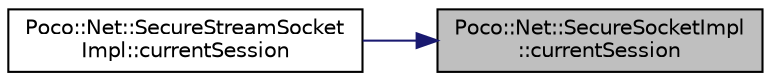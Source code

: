 digraph "Poco::Net::SecureSocketImpl::currentSession"
{
 // LATEX_PDF_SIZE
  edge [fontname="Helvetica",fontsize="10",labelfontname="Helvetica",labelfontsize="10"];
  node [fontname="Helvetica",fontsize="10",shape=record];
  rankdir="RL";
  Node1 [label="Poco::Net::SecureSocketImpl\l::currentSession",height=0.2,width=0.4,color="black", fillcolor="grey75", style="filled", fontcolor="black",tooltip="Returns the peer host name."];
  Node1 -> Node2 [dir="back",color="midnightblue",fontsize="10",style="solid",fontname="Helvetica"];
  Node2 [label="Poco::Net::SecureStreamSocket\lImpl::currentSession",height=0.2,width=0.4,color="black", fillcolor="white", style="filled",URL="$classPoco_1_1Net_1_1SecureStreamSocketImpl.html#aa109d87c92d111915f34f8ac8f9ae184",tooltip=" "];
}
